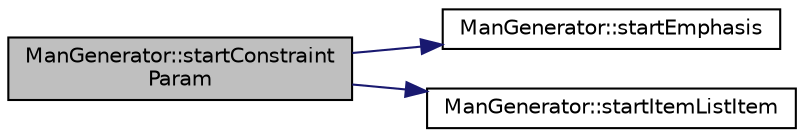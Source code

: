digraph "ManGenerator::startConstraintParam"
{
 // LATEX_PDF_SIZE
  edge [fontname="Helvetica",fontsize="10",labelfontname="Helvetica",labelfontsize="10"];
  node [fontname="Helvetica",fontsize="10",shape=record];
  rankdir="LR";
  Node1 [label="ManGenerator::startConstraint\lParam",height=0.2,width=0.4,color="black", fillcolor="grey75", style="filled", fontcolor="black",tooltip=" "];
  Node1 -> Node2 [color="midnightblue",fontsize="10",style="solid",fontname="Helvetica"];
  Node2 [label="ManGenerator::startEmphasis",height=0.2,width=0.4,color="black", fillcolor="white", style="filled",URL="$classManGenerator.html#a8a88956b0c96590290287835934344b9",tooltip=" "];
  Node1 -> Node3 [color="midnightblue",fontsize="10",style="solid",fontname="Helvetica"];
  Node3 [label="ManGenerator::startItemListItem",height=0.2,width=0.4,color="black", fillcolor="white", style="filled",URL="$classManGenerator.html#a83d776971ea058ea021d49df05f4e563",tooltip=" "];
}
